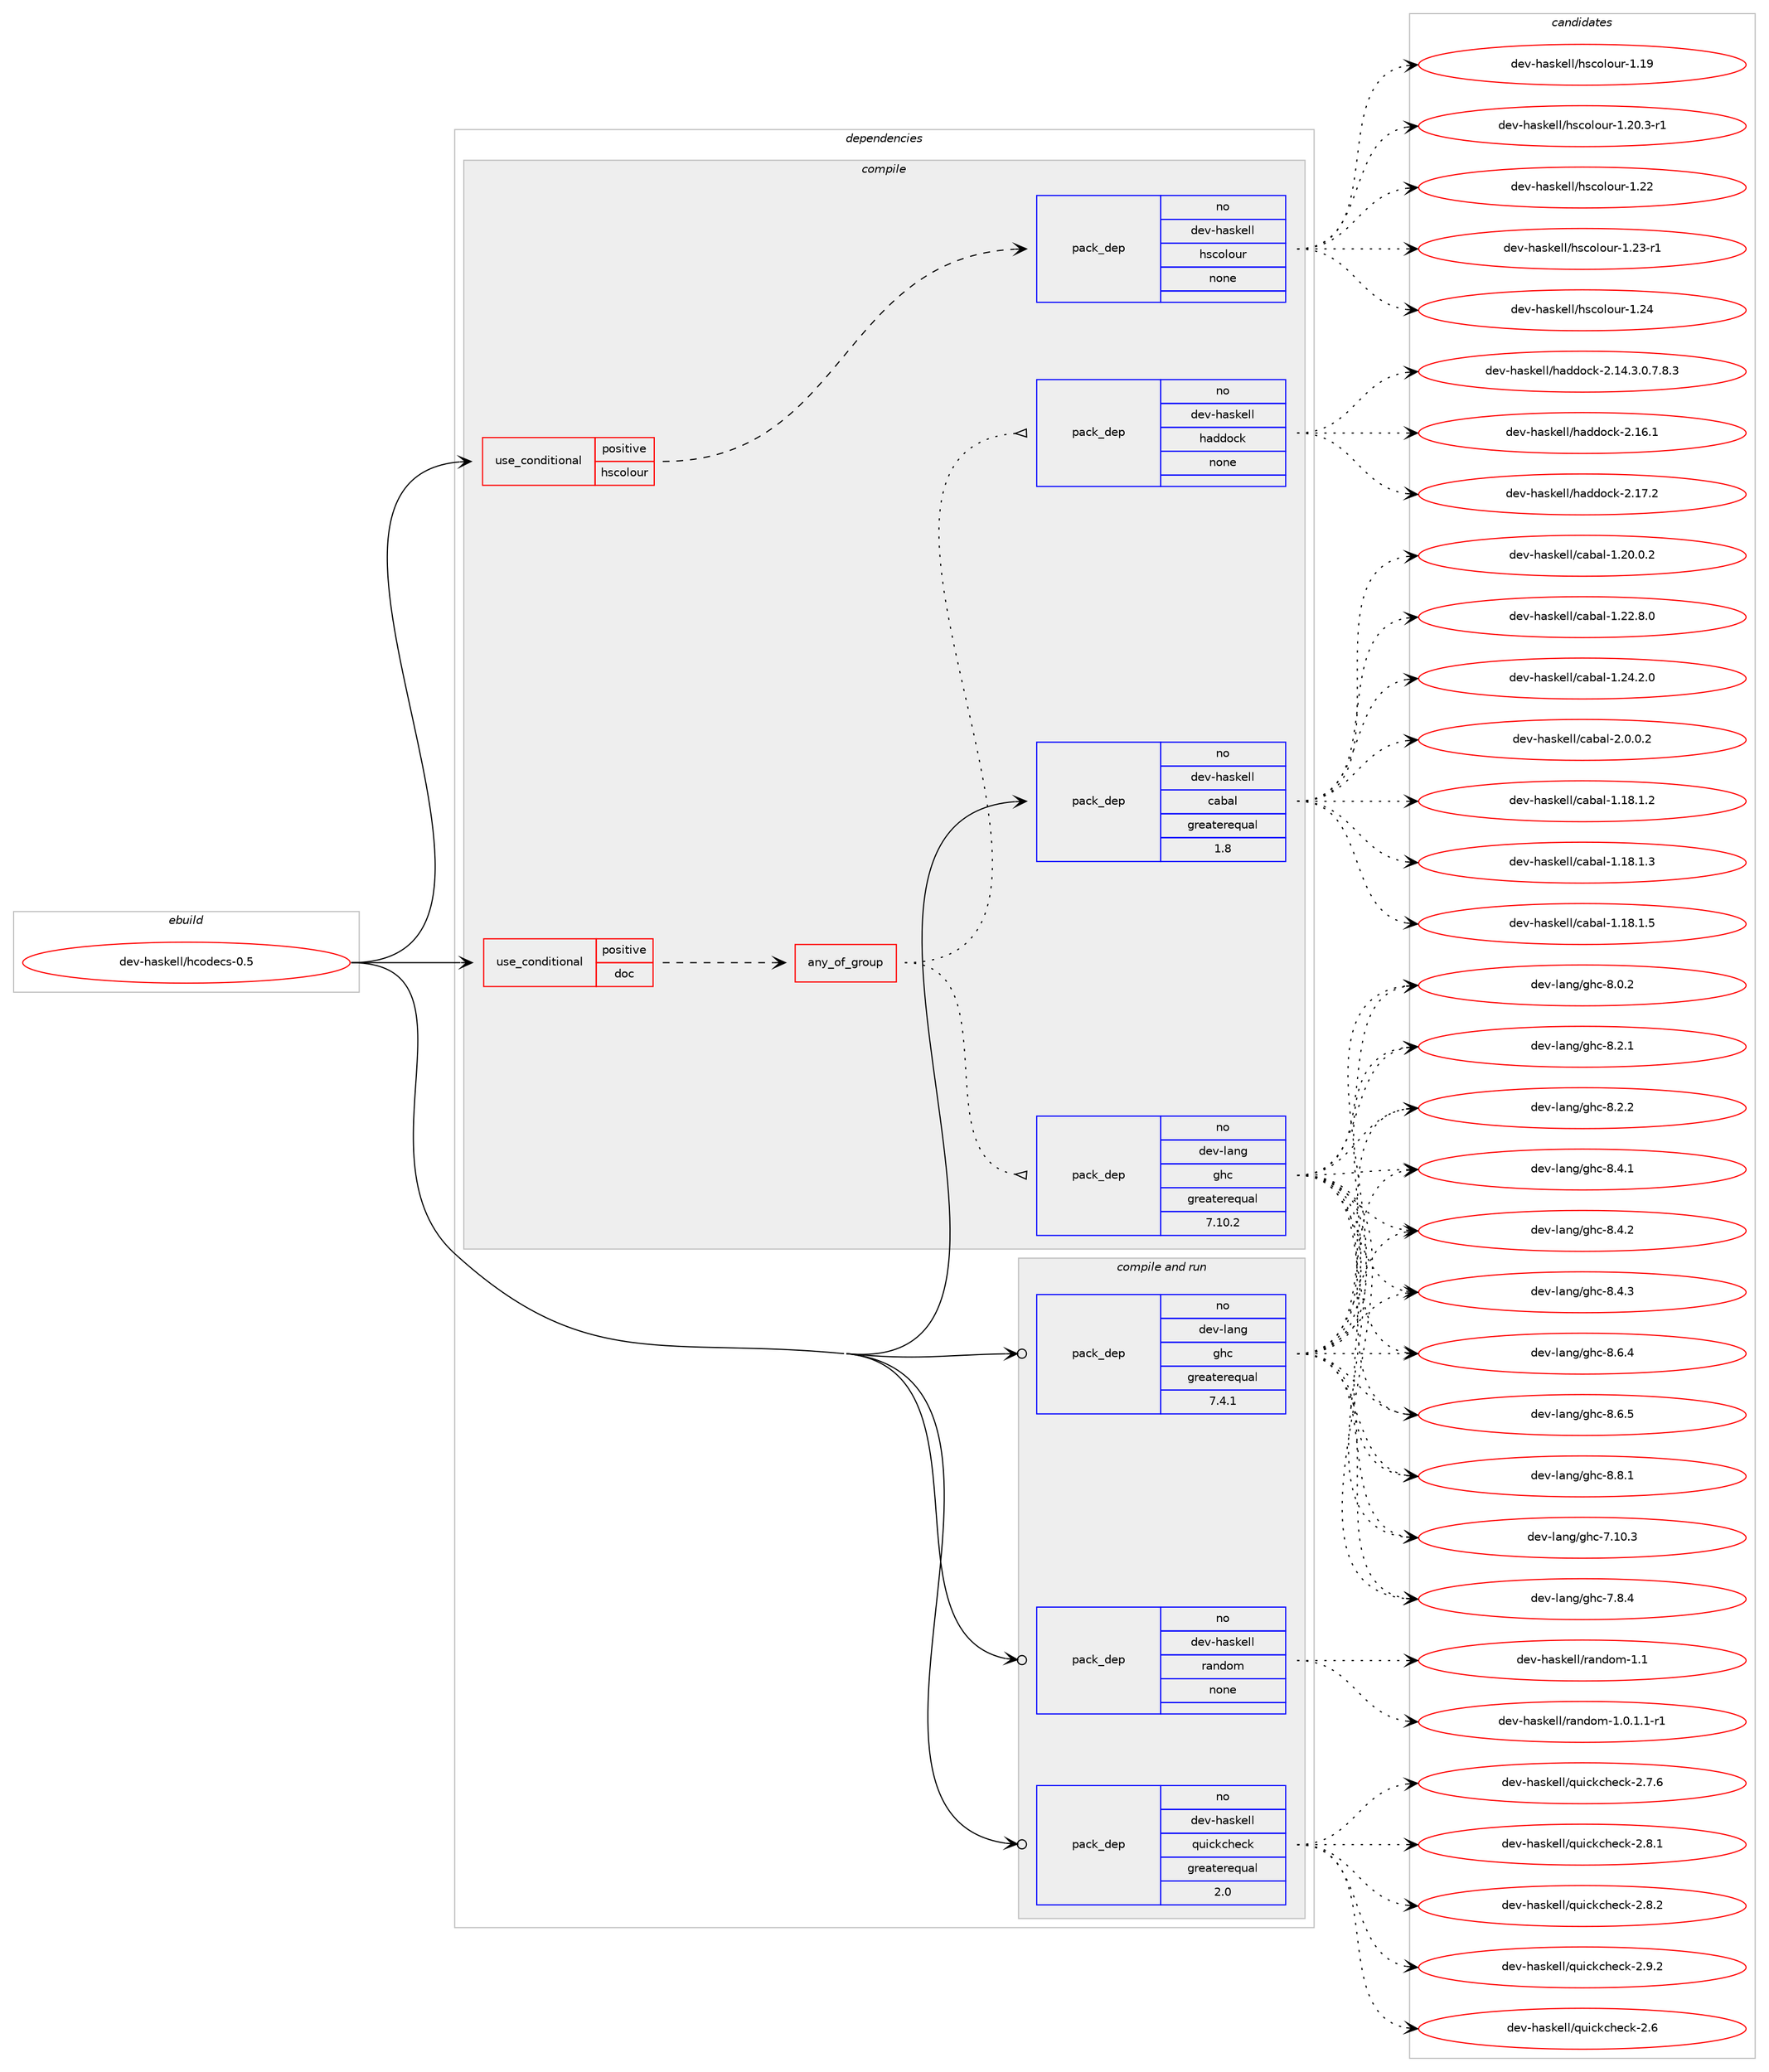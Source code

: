 digraph prolog {

# *************
# Graph options
# *************

newrank=true;
concentrate=true;
compound=true;
graph [rankdir=LR,fontname=Helvetica,fontsize=10,ranksep=1.5];#, ranksep=2.5, nodesep=0.2];
edge  [arrowhead=vee];
node  [fontname=Helvetica,fontsize=10];

# **********
# The ebuild
# **********

subgraph cluster_leftcol {
color=gray;
rank=same;
label=<<i>ebuild</i>>;
id [label="dev-haskell/hcodecs-0.5", color=red, width=4, href="../dev-haskell/hcodecs-0.5.svg"];
}

# ****************
# The dependencies
# ****************

subgraph cluster_midcol {
color=gray;
label=<<i>dependencies</i>>;
subgraph cluster_compile {
fillcolor="#eeeeee";
style=filled;
label=<<i>compile</i>>;
subgraph cond126010 {
dependency534489 [label=<<TABLE BORDER="0" CELLBORDER="1" CELLSPACING="0" CELLPADDING="4"><TR><TD ROWSPAN="3" CELLPADDING="10">use_conditional</TD></TR><TR><TD>positive</TD></TR><TR><TD>doc</TD></TR></TABLE>>, shape=none, color=red];
subgraph any9951 {
dependency534490 [label=<<TABLE BORDER="0" CELLBORDER="1" CELLSPACING="0" CELLPADDING="4"><TR><TD CELLPADDING="10">any_of_group</TD></TR></TABLE>>, shape=none, color=red];subgraph pack398171 {
dependency534491 [label=<<TABLE BORDER="0" CELLBORDER="1" CELLSPACING="0" CELLPADDING="4" WIDTH="220"><TR><TD ROWSPAN="6" CELLPADDING="30">pack_dep</TD></TR><TR><TD WIDTH="110">no</TD></TR><TR><TD>dev-haskell</TD></TR><TR><TD>haddock</TD></TR><TR><TD>none</TD></TR><TR><TD></TD></TR></TABLE>>, shape=none, color=blue];
}
dependency534490:e -> dependency534491:w [weight=20,style="dotted",arrowhead="oinv"];
subgraph pack398172 {
dependency534492 [label=<<TABLE BORDER="0" CELLBORDER="1" CELLSPACING="0" CELLPADDING="4" WIDTH="220"><TR><TD ROWSPAN="6" CELLPADDING="30">pack_dep</TD></TR><TR><TD WIDTH="110">no</TD></TR><TR><TD>dev-lang</TD></TR><TR><TD>ghc</TD></TR><TR><TD>greaterequal</TD></TR><TR><TD>7.10.2</TD></TR></TABLE>>, shape=none, color=blue];
}
dependency534490:e -> dependency534492:w [weight=20,style="dotted",arrowhead="oinv"];
}
dependency534489:e -> dependency534490:w [weight=20,style="dashed",arrowhead="vee"];
}
id:e -> dependency534489:w [weight=20,style="solid",arrowhead="vee"];
subgraph cond126011 {
dependency534493 [label=<<TABLE BORDER="0" CELLBORDER="1" CELLSPACING="0" CELLPADDING="4"><TR><TD ROWSPAN="3" CELLPADDING="10">use_conditional</TD></TR><TR><TD>positive</TD></TR><TR><TD>hscolour</TD></TR></TABLE>>, shape=none, color=red];
subgraph pack398173 {
dependency534494 [label=<<TABLE BORDER="0" CELLBORDER="1" CELLSPACING="0" CELLPADDING="4" WIDTH="220"><TR><TD ROWSPAN="6" CELLPADDING="30">pack_dep</TD></TR><TR><TD WIDTH="110">no</TD></TR><TR><TD>dev-haskell</TD></TR><TR><TD>hscolour</TD></TR><TR><TD>none</TD></TR><TR><TD></TD></TR></TABLE>>, shape=none, color=blue];
}
dependency534493:e -> dependency534494:w [weight=20,style="dashed",arrowhead="vee"];
}
id:e -> dependency534493:w [weight=20,style="solid",arrowhead="vee"];
subgraph pack398174 {
dependency534495 [label=<<TABLE BORDER="0" CELLBORDER="1" CELLSPACING="0" CELLPADDING="4" WIDTH="220"><TR><TD ROWSPAN="6" CELLPADDING="30">pack_dep</TD></TR><TR><TD WIDTH="110">no</TD></TR><TR><TD>dev-haskell</TD></TR><TR><TD>cabal</TD></TR><TR><TD>greaterequal</TD></TR><TR><TD>1.8</TD></TR></TABLE>>, shape=none, color=blue];
}
id:e -> dependency534495:w [weight=20,style="solid",arrowhead="vee"];
}
subgraph cluster_compileandrun {
fillcolor="#eeeeee";
style=filled;
label=<<i>compile and run</i>>;
subgraph pack398175 {
dependency534496 [label=<<TABLE BORDER="0" CELLBORDER="1" CELLSPACING="0" CELLPADDING="4" WIDTH="220"><TR><TD ROWSPAN="6" CELLPADDING="30">pack_dep</TD></TR><TR><TD WIDTH="110">no</TD></TR><TR><TD>dev-haskell</TD></TR><TR><TD>quickcheck</TD></TR><TR><TD>greaterequal</TD></TR><TR><TD>2.0</TD></TR></TABLE>>, shape=none, color=blue];
}
id:e -> dependency534496:w [weight=20,style="solid",arrowhead="odotvee"];
subgraph pack398176 {
dependency534497 [label=<<TABLE BORDER="0" CELLBORDER="1" CELLSPACING="0" CELLPADDING="4" WIDTH="220"><TR><TD ROWSPAN="6" CELLPADDING="30">pack_dep</TD></TR><TR><TD WIDTH="110">no</TD></TR><TR><TD>dev-haskell</TD></TR><TR><TD>random</TD></TR><TR><TD>none</TD></TR><TR><TD></TD></TR></TABLE>>, shape=none, color=blue];
}
id:e -> dependency534497:w [weight=20,style="solid",arrowhead="odotvee"];
subgraph pack398177 {
dependency534498 [label=<<TABLE BORDER="0" CELLBORDER="1" CELLSPACING="0" CELLPADDING="4" WIDTH="220"><TR><TD ROWSPAN="6" CELLPADDING="30">pack_dep</TD></TR><TR><TD WIDTH="110">no</TD></TR><TR><TD>dev-lang</TD></TR><TR><TD>ghc</TD></TR><TR><TD>greaterequal</TD></TR><TR><TD>7.4.1</TD></TR></TABLE>>, shape=none, color=blue];
}
id:e -> dependency534498:w [weight=20,style="solid",arrowhead="odotvee"];
}
subgraph cluster_run {
fillcolor="#eeeeee";
style=filled;
label=<<i>run</i>>;
}
}

# **************
# The candidates
# **************

subgraph cluster_choices {
rank=same;
color=gray;
label=<<i>candidates</i>>;

subgraph choice398171 {
color=black;
nodesep=1;
choice1001011184510497115107101108108471049710010011199107455046495246514648465546564651 [label="dev-haskell/haddock-2.14.3.0.7.8.3", color=red, width=4,href="../dev-haskell/haddock-2.14.3.0.7.8.3.svg"];
choice100101118451049711510710110810847104971001001119910745504649544649 [label="dev-haskell/haddock-2.16.1", color=red, width=4,href="../dev-haskell/haddock-2.16.1.svg"];
choice100101118451049711510710110810847104971001001119910745504649554650 [label="dev-haskell/haddock-2.17.2", color=red, width=4,href="../dev-haskell/haddock-2.17.2.svg"];
dependency534491:e -> choice1001011184510497115107101108108471049710010011199107455046495246514648465546564651:w [style=dotted,weight="100"];
dependency534491:e -> choice100101118451049711510710110810847104971001001119910745504649544649:w [style=dotted,weight="100"];
dependency534491:e -> choice100101118451049711510710110810847104971001001119910745504649554650:w [style=dotted,weight="100"];
}
subgraph choice398172 {
color=black;
nodesep=1;
choice1001011184510897110103471031049945554649484651 [label="dev-lang/ghc-7.10.3", color=red, width=4,href="../dev-lang/ghc-7.10.3.svg"];
choice10010111845108971101034710310499455546564652 [label="dev-lang/ghc-7.8.4", color=red, width=4,href="../dev-lang/ghc-7.8.4.svg"];
choice10010111845108971101034710310499455646484650 [label="dev-lang/ghc-8.0.2", color=red, width=4,href="../dev-lang/ghc-8.0.2.svg"];
choice10010111845108971101034710310499455646504649 [label="dev-lang/ghc-8.2.1", color=red, width=4,href="../dev-lang/ghc-8.2.1.svg"];
choice10010111845108971101034710310499455646504650 [label="dev-lang/ghc-8.2.2", color=red, width=4,href="../dev-lang/ghc-8.2.2.svg"];
choice10010111845108971101034710310499455646524649 [label="dev-lang/ghc-8.4.1", color=red, width=4,href="../dev-lang/ghc-8.4.1.svg"];
choice10010111845108971101034710310499455646524650 [label="dev-lang/ghc-8.4.2", color=red, width=4,href="../dev-lang/ghc-8.4.2.svg"];
choice10010111845108971101034710310499455646524651 [label="dev-lang/ghc-8.4.3", color=red, width=4,href="../dev-lang/ghc-8.4.3.svg"];
choice10010111845108971101034710310499455646544652 [label="dev-lang/ghc-8.6.4", color=red, width=4,href="../dev-lang/ghc-8.6.4.svg"];
choice10010111845108971101034710310499455646544653 [label="dev-lang/ghc-8.6.5", color=red, width=4,href="../dev-lang/ghc-8.6.5.svg"];
choice10010111845108971101034710310499455646564649 [label="dev-lang/ghc-8.8.1", color=red, width=4,href="../dev-lang/ghc-8.8.1.svg"];
dependency534492:e -> choice1001011184510897110103471031049945554649484651:w [style=dotted,weight="100"];
dependency534492:e -> choice10010111845108971101034710310499455546564652:w [style=dotted,weight="100"];
dependency534492:e -> choice10010111845108971101034710310499455646484650:w [style=dotted,weight="100"];
dependency534492:e -> choice10010111845108971101034710310499455646504649:w [style=dotted,weight="100"];
dependency534492:e -> choice10010111845108971101034710310499455646504650:w [style=dotted,weight="100"];
dependency534492:e -> choice10010111845108971101034710310499455646524649:w [style=dotted,weight="100"];
dependency534492:e -> choice10010111845108971101034710310499455646524650:w [style=dotted,weight="100"];
dependency534492:e -> choice10010111845108971101034710310499455646524651:w [style=dotted,weight="100"];
dependency534492:e -> choice10010111845108971101034710310499455646544652:w [style=dotted,weight="100"];
dependency534492:e -> choice10010111845108971101034710310499455646544653:w [style=dotted,weight="100"];
dependency534492:e -> choice10010111845108971101034710310499455646564649:w [style=dotted,weight="100"];
}
subgraph choice398173 {
color=black;
nodesep=1;
choice100101118451049711510710110810847104115991111081111171144549464957 [label="dev-haskell/hscolour-1.19", color=red, width=4,href="../dev-haskell/hscolour-1.19.svg"];
choice10010111845104971151071011081084710411599111108111117114454946504846514511449 [label="dev-haskell/hscolour-1.20.3-r1", color=red, width=4,href="../dev-haskell/hscolour-1.20.3-r1.svg"];
choice100101118451049711510710110810847104115991111081111171144549465050 [label="dev-haskell/hscolour-1.22", color=red, width=4,href="../dev-haskell/hscolour-1.22.svg"];
choice1001011184510497115107101108108471041159911110811111711445494650514511449 [label="dev-haskell/hscolour-1.23-r1", color=red, width=4,href="../dev-haskell/hscolour-1.23-r1.svg"];
choice100101118451049711510710110810847104115991111081111171144549465052 [label="dev-haskell/hscolour-1.24", color=red, width=4,href="../dev-haskell/hscolour-1.24.svg"];
dependency534494:e -> choice100101118451049711510710110810847104115991111081111171144549464957:w [style=dotted,weight="100"];
dependency534494:e -> choice10010111845104971151071011081084710411599111108111117114454946504846514511449:w [style=dotted,weight="100"];
dependency534494:e -> choice100101118451049711510710110810847104115991111081111171144549465050:w [style=dotted,weight="100"];
dependency534494:e -> choice1001011184510497115107101108108471041159911110811111711445494650514511449:w [style=dotted,weight="100"];
dependency534494:e -> choice100101118451049711510710110810847104115991111081111171144549465052:w [style=dotted,weight="100"];
}
subgraph choice398174 {
color=black;
nodesep=1;
choice10010111845104971151071011081084799979897108454946495646494650 [label="dev-haskell/cabal-1.18.1.2", color=red, width=4,href="../dev-haskell/cabal-1.18.1.2.svg"];
choice10010111845104971151071011081084799979897108454946495646494651 [label="dev-haskell/cabal-1.18.1.3", color=red, width=4,href="../dev-haskell/cabal-1.18.1.3.svg"];
choice10010111845104971151071011081084799979897108454946495646494653 [label="dev-haskell/cabal-1.18.1.5", color=red, width=4,href="../dev-haskell/cabal-1.18.1.5.svg"];
choice10010111845104971151071011081084799979897108454946504846484650 [label="dev-haskell/cabal-1.20.0.2", color=red, width=4,href="../dev-haskell/cabal-1.20.0.2.svg"];
choice10010111845104971151071011081084799979897108454946505046564648 [label="dev-haskell/cabal-1.22.8.0", color=red, width=4,href="../dev-haskell/cabal-1.22.8.0.svg"];
choice10010111845104971151071011081084799979897108454946505246504648 [label="dev-haskell/cabal-1.24.2.0", color=red, width=4,href="../dev-haskell/cabal-1.24.2.0.svg"];
choice100101118451049711510710110810847999798971084550464846484650 [label="dev-haskell/cabal-2.0.0.2", color=red, width=4,href="../dev-haskell/cabal-2.0.0.2.svg"];
dependency534495:e -> choice10010111845104971151071011081084799979897108454946495646494650:w [style=dotted,weight="100"];
dependency534495:e -> choice10010111845104971151071011081084799979897108454946495646494651:w [style=dotted,weight="100"];
dependency534495:e -> choice10010111845104971151071011081084799979897108454946495646494653:w [style=dotted,weight="100"];
dependency534495:e -> choice10010111845104971151071011081084799979897108454946504846484650:w [style=dotted,weight="100"];
dependency534495:e -> choice10010111845104971151071011081084799979897108454946505046564648:w [style=dotted,weight="100"];
dependency534495:e -> choice10010111845104971151071011081084799979897108454946505246504648:w [style=dotted,weight="100"];
dependency534495:e -> choice100101118451049711510710110810847999798971084550464846484650:w [style=dotted,weight="100"];
}
subgraph choice398175 {
color=black;
nodesep=1;
choice10010111845104971151071011081084711311710599107991041019910745504654 [label="dev-haskell/quickcheck-2.6", color=red, width=4,href="../dev-haskell/quickcheck-2.6.svg"];
choice100101118451049711510710110810847113117105991079910410199107455046554654 [label="dev-haskell/quickcheck-2.7.6", color=red, width=4,href="../dev-haskell/quickcheck-2.7.6.svg"];
choice100101118451049711510710110810847113117105991079910410199107455046564649 [label="dev-haskell/quickcheck-2.8.1", color=red, width=4,href="../dev-haskell/quickcheck-2.8.1.svg"];
choice100101118451049711510710110810847113117105991079910410199107455046564650 [label="dev-haskell/quickcheck-2.8.2", color=red, width=4,href="../dev-haskell/quickcheck-2.8.2.svg"];
choice100101118451049711510710110810847113117105991079910410199107455046574650 [label="dev-haskell/quickcheck-2.9.2", color=red, width=4,href="../dev-haskell/quickcheck-2.9.2.svg"];
dependency534496:e -> choice10010111845104971151071011081084711311710599107991041019910745504654:w [style=dotted,weight="100"];
dependency534496:e -> choice100101118451049711510710110810847113117105991079910410199107455046554654:w [style=dotted,weight="100"];
dependency534496:e -> choice100101118451049711510710110810847113117105991079910410199107455046564649:w [style=dotted,weight="100"];
dependency534496:e -> choice100101118451049711510710110810847113117105991079910410199107455046564650:w [style=dotted,weight="100"];
dependency534496:e -> choice100101118451049711510710110810847113117105991079910410199107455046574650:w [style=dotted,weight="100"];
}
subgraph choice398176 {
color=black;
nodesep=1;
choice1001011184510497115107101108108471149711010011110945494648464946494511449 [label="dev-haskell/random-1.0.1.1-r1", color=red, width=4,href="../dev-haskell/random-1.0.1.1-r1.svg"];
choice1001011184510497115107101108108471149711010011110945494649 [label="dev-haskell/random-1.1", color=red, width=4,href="../dev-haskell/random-1.1.svg"];
dependency534497:e -> choice1001011184510497115107101108108471149711010011110945494648464946494511449:w [style=dotted,weight="100"];
dependency534497:e -> choice1001011184510497115107101108108471149711010011110945494649:w [style=dotted,weight="100"];
}
subgraph choice398177 {
color=black;
nodesep=1;
choice1001011184510897110103471031049945554649484651 [label="dev-lang/ghc-7.10.3", color=red, width=4,href="../dev-lang/ghc-7.10.3.svg"];
choice10010111845108971101034710310499455546564652 [label="dev-lang/ghc-7.8.4", color=red, width=4,href="../dev-lang/ghc-7.8.4.svg"];
choice10010111845108971101034710310499455646484650 [label="dev-lang/ghc-8.0.2", color=red, width=4,href="../dev-lang/ghc-8.0.2.svg"];
choice10010111845108971101034710310499455646504649 [label="dev-lang/ghc-8.2.1", color=red, width=4,href="../dev-lang/ghc-8.2.1.svg"];
choice10010111845108971101034710310499455646504650 [label="dev-lang/ghc-8.2.2", color=red, width=4,href="../dev-lang/ghc-8.2.2.svg"];
choice10010111845108971101034710310499455646524649 [label="dev-lang/ghc-8.4.1", color=red, width=4,href="../dev-lang/ghc-8.4.1.svg"];
choice10010111845108971101034710310499455646524650 [label="dev-lang/ghc-8.4.2", color=red, width=4,href="../dev-lang/ghc-8.4.2.svg"];
choice10010111845108971101034710310499455646524651 [label="dev-lang/ghc-8.4.3", color=red, width=4,href="../dev-lang/ghc-8.4.3.svg"];
choice10010111845108971101034710310499455646544652 [label="dev-lang/ghc-8.6.4", color=red, width=4,href="../dev-lang/ghc-8.6.4.svg"];
choice10010111845108971101034710310499455646544653 [label="dev-lang/ghc-8.6.5", color=red, width=4,href="../dev-lang/ghc-8.6.5.svg"];
choice10010111845108971101034710310499455646564649 [label="dev-lang/ghc-8.8.1", color=red, width=4,href="../dev-lang/ghc-8.8.1.svg"];
dependency534498:e -> choice1001011184510897110103471031049945554649484651:w [style=dotted,weight="100"];
dependency534498:e -> choice10010111845108971101034710310499455546564652:w [style=dotted,weight="100"];
dependency534498:e -> choice10010111845108971101034710310499455646484650:w [style=dotted,weight="100"];
dependency534498:e -> choice10010111845108971101034710310499455646504649:w [style=dotted,weight="100"];
dependency534498:e -> choice10010111845108971101034710310499455646504650:w [style=dotted,weight="100"];
dependency534498:e -> choice10010111845108971101034710310499455646524649:w [style=dotted,weight="100"];
dependency534498:e -> choice10010111845108971101034710310499455646524650:w [style=dotted,weight="100"];
dependency534498:e -> choice10010111845108971101034710310499455646524651:w [style=dotted,weight="100"];
dependency534498:e -> choice10010111845108971101034710310499455646544652:w [style=dotted,weight="100"];
dependency534498:e -> choice10010111845108971101034710310499455646544653:w [style=dotted,weight="100"];
dependency534498:e -> choice10010111845108971101034710310499455646564649:w [style=dotted,weight="100"];
}
}

}
